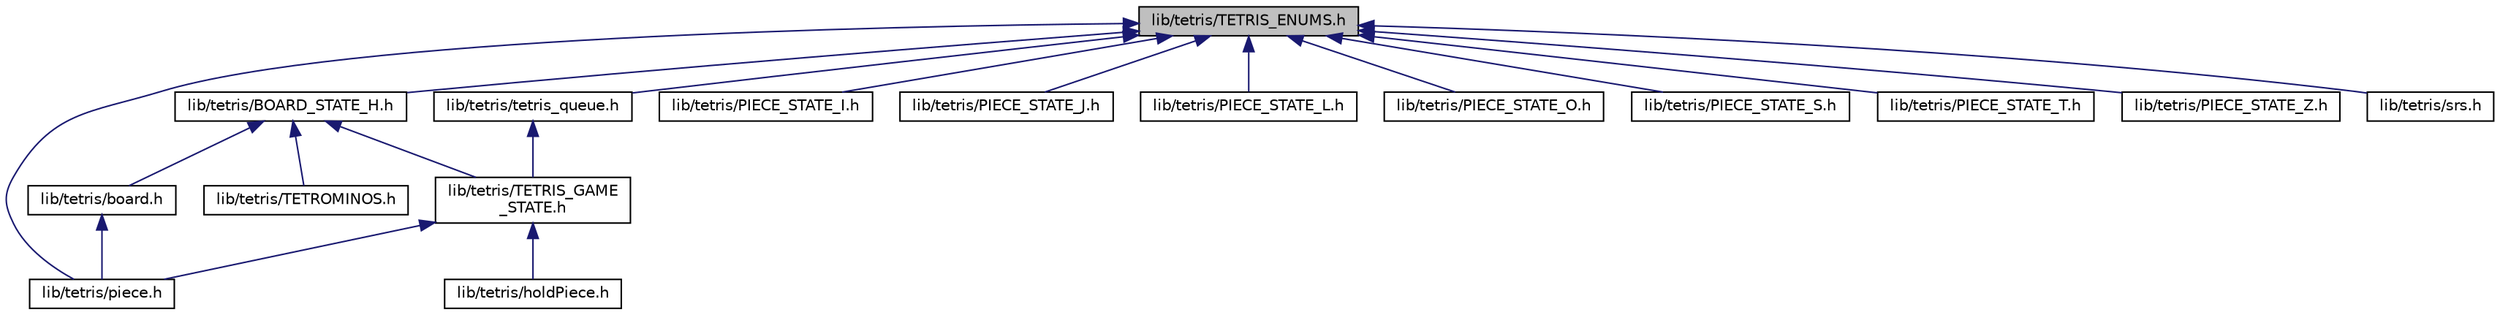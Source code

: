 digraph "lib/tetris/TETRIS_ENUMS.h"
{
 // LATEX_PDF_SIZE
  edge [fontname="Helvetica",fontsize="10",labelfontname="Helvetica",labelfontsize="10"];
  node [fontname="Helvetica",fontsize="10",shape=record];
  Node1 [label="lib/tetris/TETRIS_ENUMS.h",height=0.2,width=0.4,color="black", fillcolor="grey75", style="filled", fontcolor="black",tooltip="Enumerations and structures defining Tetris piece types, rotation states, and positions."];
  Node1 -> Node2 [dir="back",color="midnightblue",fontsize="10",style="solid",fontname="Helvetica"];
  Node2 [label="lib/tetris/BOARD_STATE_H.h",height=0.2,width=0.4,color="black", fillcolor="white", style="filled",URL="$BOARD__STATE__H_8h.html",tooltip="Defines the default state and dimensions for the Tetris game board."];
  Node2 -> Node3 [dir="back",color="midnightblue",fontsize="10",style="solid",fontname="Helvetica"];
  Node3 [label="lib/tetris/board.h",height=0.2,width=0.4,color="black", fillcolor="white", style="filled",URL="$board_8h.html",tooltip="Functions for managing the Tetris game board."];
  Node3 -> Node4 [dir="back",color="midnightblue",fontsize="10",style="solid",fontname="Helvetica"];
  Node4 [label="lib/tetris/piece.h",height=0.2,width=0.4,color="black", fillcolor="white", style="filled",URL="$piece_8h.html",tooltip="Functions for Tetris piece operations and game state management."];
  Node2 -> Node5 [dir="back",color="midnightblue",fontsize="10",style="solid",fontname="Helvetica"];
  Node5 [label="lib/tetris/TETRIS_GAME\l_STATE.h",height=0.2,width=0.4,color="black", fillcolor="white", style="filled",URL="$TETRIS__GAME__STATE_8h.html",tooltip="Structures and functions for managing the state of a Tetris game."];
  Node5 -> Node6 [dir="back",color="midnightblue",fontsize="10",style="solid",fontname="Helvetica"];
  Node6 [label="lib/tetris/holdPiece.h",height=0.2,width=0.4,color="black", fillcolor="white", style="filled",URL="$holdPiece_8h.html",tooltip="Interface for holding a Tetris piece."];
  Node5 -> Node4 [dir="back",color="midnightblue",fontsize="10",style="solid",fontname="Helvetica"];
  Node2 -> Node7 [dir="back",color="midnightblue",fontsize="10",style="solid",fontname="Helvetica"];
  Node7 [label="lib/tetris/TETROMINOS.h",height=0.2,width=0.4,color="black", fillcolor="white", style="filled",URL="$TETROMINOS_8h_source.html",tooltip=" "];
  Node1 -> Node4 [dir="back",color="midnightblue",fontsize="10",style="solid",fontname="Helvetica"];
  Node1 -> Node8 [dir="back",color="midnightblue",fontsize="10",style="solid",fontname="Helvetica"];
  Node8 [label="lib/tetris/PIECE_STATE_I.h",height=0.2,width=0.4,color="black", fillcolor="white", style="filled",URL="$PIECE__STATE__I_8h.html",tooltip="Defines the rotation states for the Tetris \"I\" piece."];
  Node1 -> Node9 [dir="back",color="midnightblue",fontsize="10",style="solid",fontname="Helvetica"];
  Node9 [label="lib/tetris/PIECE_STATE_J.h",height=0.2,width=0.4,color="black", fillcolor="white", style="filled",URL="$PIECE__STATE__J_8h.html",tooltip="Defines the rotation states for the Tetris \"J\" piece."];
  Node1 -> Node10 [dir="back",color="midnightblue",fontsize="10",style="solid",fontname="Helvetica"];
  Node10 [label="lib/tetris/PIECE_STATE_L.h",height=0.2,width=0.4,color="black", fillcolor="white", style="filled",URL="$PIECE__STATE__L_8h.html",tooltip="Defines the rotation states for the Tetris \"L\" piece."];
  Node1 -> Node11 [dir="back",color="midnightblue",fontsize="10",style="solid",fontname="Helvetica"];
  Node11 [label="lib/tetris/PIECE_STATE_O.h",height=0.2,width=0.4,color="black", fillcolor="white", style="filled",URL="$PIECE__STATE__O_8h.html",tooltip="Defines the static state for the Tetris \"O\" piece."];
  Node1 -> Node12 [dir="back",color="midnightblue",fontsize="10",style="solid",fontname="Helvetica"];
  Node12 [label="lib/tetris/PIECE_STATE_S.h",height=0.2,width=0.4,color="black", fillcolor="white", style="filled",URL="$PIECE__STATE__S_8h.html",tooltip="Defines the rotation states for the Tetris \"S\" piece."];
  Node1 -> Node13 [dir="back",color="midnightblue",fontsize="10",style="solid",fontname="Helvetica"];
  Node13 [label="lib/tetris/PIECE_STATE_T.h",height=0.2,width=0.4,color="black", fillcolor="white", style="filled",URL="$PIECE__STATE__T_8h.html",tooltip="Defines the rotation states for the Tetris \"T\" piece."];
  Node1 -> Node14 [dir="back",color="midnightblue",fontsize="10",style="solid",fontname="Helvetica"];
  Node14 [label="lib/tetris/PIECE_STATE_Z.h",height=0.2,width=0.4,color="black", fillcolor="white", style="filled",URL="$PIECE__STATE__Z_8h.html",tooltip="Defines the rotation states for the Tetris \"Z\" piece."];
  Node1 -> Node15 [dir="back",color="midnightblue",fontsize="10",style="solid",fontname="Helvetica"];
  Node15 [label="lib/tetris/srs.h",height=0.2,width=0.4,color="black", fillcolor="white", style="filled",URL="$srs_8h.html",tooltip="Defines the Super Rotation System (SRS) offsets and provides functions for Tetris piece rotations."];
  Node1 -> Node16 [dir="back",color="midnightblue",fontsize="10",style="solid",fontname="Helvetica"];
  Node16 [label="lib/tetris/tetris_queue.h",height=0.2,width=0.4,color="black", fillcolor="white", style="filled",URL="$tetris__queue_8h.html",tooltip="Functions and structures for managing the Tetris piece queue."];
  Node16 -> Node5 [dir="back",color="midnightblue",fontsize="10",style="solid",fontname="Helvetica"];
}
